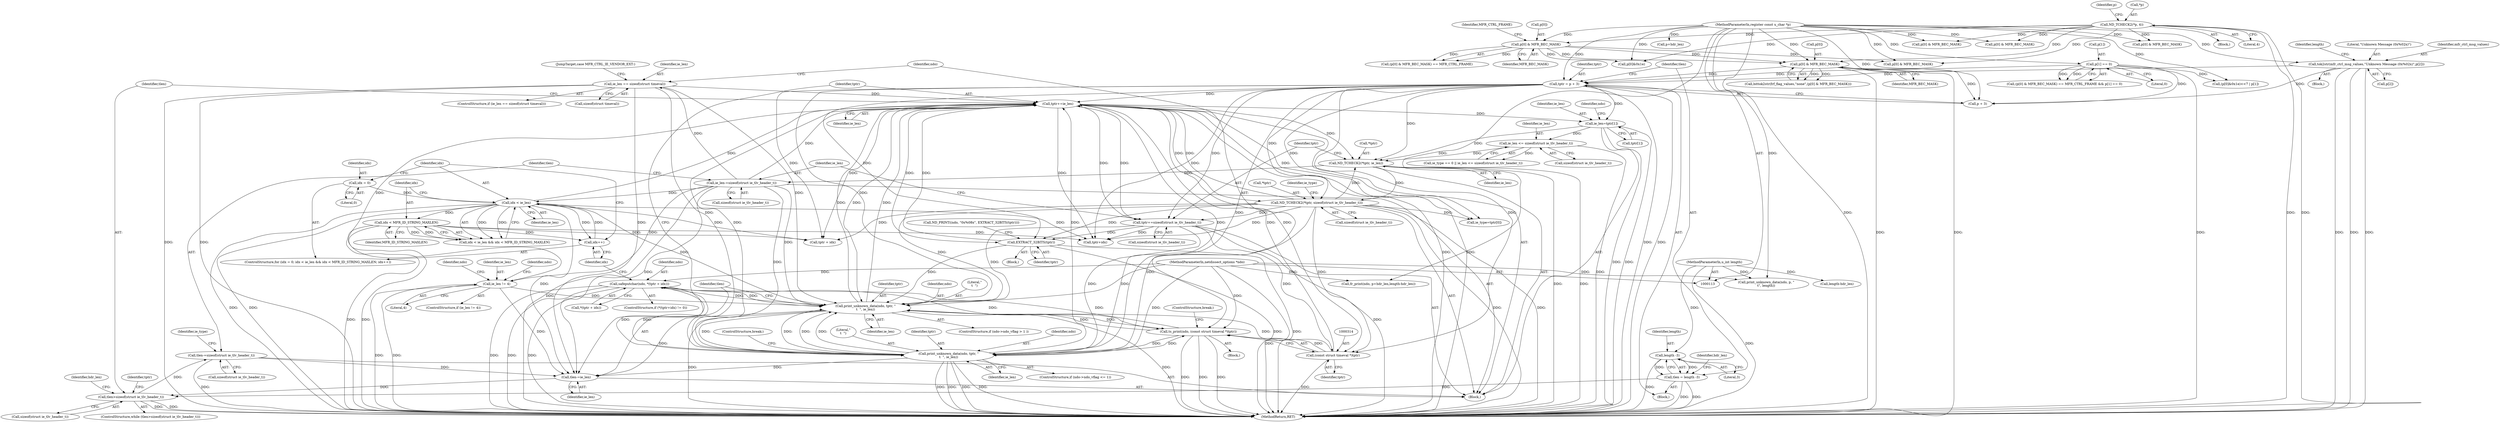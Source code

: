 digraph "0_tcpdump_aa3e54f594385ce7e1e319b0c84999e51192578b@API" {
"1000246" [label="(Call,tlen-=sizeof(struct ie_tlv_header_t))"];
"1000190" [label="(Call,tlen>sizeof(struct ie_tlv_header_t))"];
"1000343" [label="(Call,tlen-=ie_len)"];
"1000306" [label="(Call,ie_len == sizeof(struct timeval))"];
"1000242" [label="(Call,ie_len-=sizeof(struct ie_tlv_header_t))"];
"1000234" [label="(Call,ND_TCHECK2(*tptr, ie_len))"];
"1000195" [label="(Call,ND_TCHECK2(*tptr, sizeof(struct ie_tlv_header_t)))"];
"1000346" [label="(Call,tptr+=ie_len)"];
"1000279" [label="(Call,idx < ie_len)"];
"1000285" [label="(Call,idx++)"];
"1000282" [label="(Call,idx < MFR_ID_STRING_MAXLEN)"];
"1000275" [label="(Call,idx = 0)"];
"1000255" [label="(Call,ie_len != 4)"];
"1000338" [label="(Call,print_unknown_data(ndo, tptr, \"\n\t  \", ie_len))"];
"1000311" [label="(Call,ts_print(ndo, (const struct timeval *)tptr))"];
"1000295" [label="(Call,safeputchar(ndo, *(tptr + idx)))"];
"1000326" [label="(Call,print_unknown_data(ndo, tptr, \"\n\t  \", ie_len))"];
"1000114" [label="(MethodParameterIn,netdissect_options *ndo)"];
"1000238" [label="(Call,tptr+=sizeof(struct ie_tlv_header_t))"];
"1000169" [label="(Call,tptr = p + 3)"];
"1000141" [label="(Call,p[1] == 0)"];
"1000115" [label="(MethodParameterIn,register const u_char *p)"];
"1000156" [label="(Call,p[0] & MFR_BEC_MASK)"];
"1000128" [label="(Call,ND_TCHECK2(*p, 4))"];
"1000135" [label="(Call,p[0] & MFR_BEC_MASK)"];
"1000162" [label="(Call,tok2str(mfr_ctrl_msg_values,\"Unknown Message (0x%02x)\",p[2]))"];
"1000313" [label="(Call,(const struct timeval *)tptr)"];
"1000269" [label="(Call,EXTRACT_32BITS(tptr))"];
"1000205" [label="(Call,ie_len=tptr[1])"];
"1000228" [label="(Call,ie_len <= sizeof(struct ie_tlv_header_t))"];
"1000246" [label="(Call,tlen-=sizeof(struct ie_tlv_header_t))"];
"1000174" [label="(Call,tlen = length -3)"];
"1000176" [label="(Call,length -3)"];
"1000116" [label="(MethodParameterIn,u_int length)"];
"1000189" [label="(ControlStructure,while (tlen>sizeof(struct ie_tlv_header_t)))"];
"1000326" [label="(Call,print_unknown_data(ndo, tptr, \"\n\t  \", ie_len))"];
"1000274" [label="(ControlStructure,for (idx = 0; idx < ie_len && idx < MFR_ID_STRING_MAXLEN; idx++))"];
"1000391" [label="(Call,p[0] & MFR_BEC_MASK)"];
"1000117" [label="(Block,)"];
"1000401" [label="(Call,p+hdr_len)"];
"1000308" [label="(Call,sizeof(struct timeval))"];
"1000243" [label="(Identifier,ie_len)"];
"1000235" [label="(Call,*tptr)"];
"1000340" [label="(Identifier,tptr)"];
"1000114" [label="(MethodParameterIn,netdissect_options *ndo)"];
"1000197" [label="(Identifier,tptr)"];
"1000288" [label="(ControlStructure,if (*(tptr+idx) != 0))"];
"1000298" [label="(Call,tptr + idx)"];
"1000295" [label="(Call,safeputchar(ndo, *(tptr + idx)))"];
"1000286" [label="(Identifier,idx)"];
"1000180" [label="(Identifier,hdr_len)"];
"1000207" [label="(Call,tptr[1])"];
"1000230" [label="(Call,sizeof(struct ie_tlv_header_t))"];
"1000191" [label="(Identifier,tlen)"];
"1000254" [label="(ControlStructure,if (ie_len != 4))"];
"1000137" [label="(Identifier,p)"];
"1000176" [label="(Call,length -3)"];
"1000131" [label="(Literal,4)"];
"1000345" [label="(Identifier,ie_len)"];
"1000128" [label="(Call,ND_TCHECK2(*p, 4))"];
"1000175" [label="(Identifier,tlen)"];
"1000161" [label="(Block,)"];
"1000313" [label="(Call,(const struct timeval *)tptr)"];
"1000134" [label="(Call,(p[0] & MFR_BEC_MASK) == MFR_CTRL_FRAME)"];
"1000330" [label="(Identifier,ie_len)"];
"1000139" [label="(Identifier,MFR_BEC_MASK)"];
"1000162" [label="(Call,tok2str(mfr_ctrl_msg_values,\"Unknown Message (0x%02x)\",p[2]))"];
"1000153" [label="(Call,bittok2str(frf_flag_values,\"none\",(p[0] & MFR_BEC_MASK)))"];
"1000285" [label="(Call,idx++)"];
"1000116" [label="(MethodParameterIn,u_int length)"];
"1000307" [label="(Identifier,ie_len)"];
"1000206" [label="(Identifier,ie_len)"];
"1000277" [label="(Literal,0)"];
"1000136" [label="(Call,p[0])"];
"1000297" [label="(Call,*(tptr + idx))"];
"1000266" [label="(Identifier,ndo)"];
"1000275" [label="(Call,idx = 0)"];
"1000212" [label="(Identifier,ndo)"];
"1000205" [label="(Call,ie_len=tptr[1])"];
"1000174" [label="(Call,tlen = length -3)"];
"1000256" [label="(Identifier,ie_len)"];
"1000311" [label="(Call,ts_print(ndo, (const struct timeval *)tptr))"];
"1000178" [label="(Literal,3)"];
"1000255" [label="(Call,ie_len != 4)"];
"1000346" [label="(Call,tptr+=ie_len)"];
"1000200" [label="(Call,ie_type=tptr[0])"];
"1000246" [label="(Call,tlen-=sizeof(struct ie_tlv_header_t))"];
"1000165" [label="(Call,p[2])"];
"1000238" [label="(Call,tptr+=sizeof(struct ie_tlv_header_t))"];
"1000224" [label="(Call,ie_type == 0 || ie_len <= sizeof(struct ie_tlv_header_t))"];
"1000344" [label="(Identifier,tlen)"];
"1000353" [label="(Call,(p[0]&0x1e)<<7 | p[1])"];
"1000280" [label="(Identifier,idx)"];
"1000201" [label="(Identifier,ie_type)"];
"1000234" [label="(Call,ND_TCHECK2(*tptr, ie_len))"];
"1000329" [label="(Literal,\"\n\t  \")"];
"1000169" [label="(Call,tptr = p + 3)"];
"1000164" [label="(Literal,\"Unknown Message (0x%02x)\")"];
"1000160" [label="(Identifier,MFR_BEC_MASK)"];
"1000438" [label="(MethodReturn,RET)"];
"1000140" [label="(Identifier,MFR_CTRL_FRAME)"];
"1000312" [label="(Identifier,ndo)"];
"1000142" [label="(Call,p[1])"];
"1000279" [label="(Call,idx < ie_len)"];
"1000355" [label="(Call,p[0]&0x1e)"];
"1000244" [label="(Call,sizeof(struct ie_tlv_header_t))"];
"1000332" [label="(ControlStructure,if (ndo->ndo_vflag > 1 ))"];
"1000315" [label="(Identifier,tptr)"];
"1000237" [label="(Identifier,ie_len)"];
"1000264" [label="(Call,ND_PRINT((ndo, \"0x%08x\", EXTRACT_32BITS(tptr))))"];
"1000115" [label="(MethodParameterIn,register const u_char *p)"];
"1000270" [label="(Identifier,tptr)"];
"1000240" [label="(Call,sizeof(struct ie_tlv_header_t))"];
"1000133" [label="(Call,(p[0] & MFR_BEC_MASK) == MFR_CTRL_FRAME && p[1] == 0)"];
"1000141" [label="(Call,p[1] == 0)"];
"1000276" [label="(Identifier,idx)"];
"1000328" [label="(Identifier,tptr)"];
"1000129" [label="(Call,*p)"];
"1000190" [label="(Call,tlen>sizeof(struct ie_tlv_header_t))"];
"1000342" [label="(Identifier,ie_len)"];
"1000320" [label="(ControlStructure,if (ndo->ndo_vflag <= 1))"];
"1000156" [label="(Call,p[0] & MFR_BEC_MASK)"];
"1000257" [label="(Literal,4)"];
"1000419" [label="(Call,p[0] & MFR_BEC_MASK)"];
"1000198" [label="(Call,sizeof(struct ie_tlv_header_t))"];
"1000239" [label="(Identifier,tptr)"];
"1000192" [label="(Call,sizeof(struct ie_tlv_header_t))"];
"1000310" [label="(Block,)"];
"1000195" [label="(Call,ND_TCHECK2(*tptr, sizeof(struct ie_tlv_header_t)))"];
"1000348" [label="(Identifier,ie_len)"];
"1000317" [label="(JumpTarget,case MFR_CTRL_IE_VENDOR_EXT:)"];
"1000177" [label="(Identifier,length)"];
"1000296" [label="(Identifier,ndo)"];
"1000316" [label="(ControlStructure,break;)"];
"1000171" [label="(Call,p + 3)"];
"1000248" [label="(Call,sizeof(struct ie_tlv_header_t))"];
"1000338" [label="(Call,print_unknown_data(ndo, tptr, \"\n\t  \", ie_len))"];
"1000146" [label="(Block,)"];
"1000399" [label="(Call,fr_print(ndo, p+hdr_len,length-hdr_len))"];
"1000305" [label="(ControlStructure,if (ie_len == sizeof(struct timeval)))"];
"1000327" [label="(Identifier,ndo)"];
"1000343" [label="(Call,tlen-=ie_len)"];
"1000247" [label="(Identifier,tlen)"];
"1000283" [label="(Identifier,idx)"];
"1000170" [label="(Identifier,tptr)"];
"1000145" [label="(Literal,0)"];
"1000291" [label="(Call,tptr+idx)"];
"1000163" [label="(Identifier,mfr_ctrl_msg_values)"];
"1000267" [label="(Block,)"];
"1000242" [label="(Call,ie_len-=sizeof(struct ie_tlv_header_t))"];
"1000347" [label="(Identifier,tptr)"];
"1000278" [label="(Call,idx < ie_len && idx < MFR_ID_STRING_MAXLEN)"];
"1000157" [label="(Call,p[0])"];
"1000251" [label="(Identifier,ie_type)"];
"1000194" [label="(Block,)"];
"1000196" [label="(Call,*tptr)"];
"1000284" [label="(Identifier,MFR_ID_STRING_MAXLEN)"];
"1000135" [label="(Call,p[0] & MFR_BEC_MASK)"];
"1000424" [label="(Call,print_unknown_data(ndo, p, \"\n\t\", length))"];
"1000168" [label="(Identifier,length)"];
"1000281" [label="(Identifier,ie_len)"];
"1000306" [label="(Call,ie_len == sizeof(struct timeval))"];
"1000269" [label="(Call,EXTRACT_32BITS(tptr))"];
"1000367" [label="(Call,p[0] & MFR_BEC_MASK)"];
"1000282" [label="(Call,idx < MFR_ID_STRING_MAXLEN)"];
"1000339" [label="(Identifier,ndo)"];
"1000350" [label="(Identifier,hdr_len)"];
"1000228" [label="(Call,ie_len <= sizeof(struct ie_tlv_header_t))"];
"1000261" [label="(Identifier,ndo)"];
"1000341" [label="(Literal,\"\n\t  \")"];
"1000404" [label="(Call,length-hdr_len)"];
"1000331" [label="(ControlStructure,break;)"];
"1000229" [label="(Identifier,ie_len)"];
"1000374" [label="(Call,p[0] & MFR_BEC_MASK)"];
"1000246" -> "1000194"  [label="AST: "];
"1000246" -> "1000248"  [label="CFG: "];
"1000247" -> "1000246"  [label="AST: "];
"1000248" -> "1000246"  [label="AST: "];
"1000251" -> "1000246"  [label="CFG: "];
"1000246" -> "1000438"  [label="DDG: "];
"1000190" -> "1000246"  [label="DDG: "];
"1000246" -> "1000343"  [label="DDG: "];
"1000190" -> "1000189"  [label="AST: "];
"1000190" -> "1000192"  [label="CFG: "];
"1000191" -> "1000190"  [label="AST: "];
"1000192" -> "1000190"  [label="AST: "];
"1000197" -> "1000190"  [label="CFG: "];
"1000350" -> "1000190"  [label="CFG: "];
"1000190" -> "1000438"  [label="DDG: "];
"1000190" -> "1000438"  [label="DDG: "];
"1000343" -> "1000190"  [label="DDG: "];
"1000174" -> "1000190"  [label="DDG: "];
"1000343" -> "1000194"  [label="AST: "];
"1000343" -> "1000345"  [label="CFG: "];
"1000344" -> "1000343"  [label="AST: "];
"1000345" -> "1000343"  [label="AST: "];
"1000347" -> "1000343"  [label="CFG: "];
"1000306" -> "1000343"  [label="DDG: "];
"1000279" -> "1000343"  [label="DDG: "];
"1000255" -> "1000343"  [label="DDG: "];
"1000242" -> "1000343"  [label="DDG: "];
"1000338" -> "1000343"  [label="DDG: "];
"1000326" -> "1000343"  [label="DDG: "];
"1000306" -> "1000305"  [label="AST: "];
"1000306" -> "1000308"  [label="CFG: "];
"1000307" -> "1000306"  [label="AST: "];
"1000308" -> "1000306"  [label="AST: "];
"1000312" -> "1000306"  [label="CFG: "];
"1000317" -> "1000306"  [label="CFG: "];
"1000306" -> "1000438"  [label="DDG: "];
"1000306" -> "1000438"  [label="DDG: "];
"1000242" -> "1000306"  [label="DDG: "];
"1000306" -> "1000326"  [label="DDG: "];
"1000306" -> "1000338"  [label="DDG: "];
"1000306" -> "1000346"  [label="DDG: "];
"1000242" -> "1000194"  [label="AST: "];
"1000242" -> "1000244"  [label="CFG: "];
"1000243" -> "1000242"  [label="AST: "];
"1000244" -> "1000242"  [label="AST: "];
"1000247" -> "1000242"  [label="CFG: "];
"1000242" -> "1000438"  [label="DDG: "];
"1000234" -> "1000242"  [label="DDG: "];
"1000242" -> "1000255"  [label="DDG: "];
"1000242" -> "1000279"  [label="DDG: "];
"1000242" -> "1000326"  [label="DDG: "];
"1000242" -> "1000338"  [label="DDG: "];
"1000242" -> "1000346"  [label="DDG: "];
"1000234" -> "1000194"  [label="AST: "];
"1000234" -> "1000237"  [label="CFG: "];
"1000235" -> "1000234"  [label="AST: "];
"1000237" -> "1000234"  [label="AST: "];
"1000239" -> "1000234"  [label="CFG: "];
"1000234" -> "1000438"  [label="DDG: "];
"1000234" -> "1000438"  [label="DDG: "];
"1000234" -> "1000195"  [label="DDG: "];
"1000195" -> "1000234"  [label="DDG: "];
"1000346" -> "1000234"  [label="DDG: "];
"1000169" -> "1000234"  [label="DDG: "];
"1000205" -> "1000234"  [label="DDG: "];
"1000228" -> "1000234"  [label="DDG: "];
"1000195" -> "1000194"  [label="AST: "];
"1000195" -> "1000198"  [label="CFG: "];
"1000196" -> "1000195"  [label="AST: "];
"1000198" -> "1000195"  [label="AST: "];
"1000201" -> "1000195"  [label="CFG: "];
"1000195" -> "1000438"  [label="DDG: "];
"1000195" -> "1000438"  [label="DDG: "];
"1000346" -> "1000195"  [label="DDG: "];
"1000169" -> "1000195"  [label="DDG: "];
"1000195" -> "1000200"  [label="DDG: "];
"1000195" -> "1000238"  [label="DDG: "];
"1000195" -> "1000269"  [label="DDG: "];
"1000195" -> "1000291"  [label="DDG: "];
"1000195" -> "1000298"  [label="DDG: "];
"1000195" -> "1000313"  [label="DDG: "];
"1000195" -> "1000326"  [label="DDG: "];
"1000195" -> "1000338"  [label="DDG: "];
"1000195" -> "1000346"  [label="DDG: "];
"1000346" -> "1000194"  [label="AST: "];
"1000346" -> "1000348"  [label="CFG: "];
"1000347" -> "1000346"  [label="AST: "];
"1000348" -> "1000346"  [label="AST: "];
"1000191" -> "1000346"  [label="CFG: "];
"1000346" -> "1000438"  [label="DDG: "];
"1000346" -> "1000438"  [label="DDG: "];
"1000346" -> "1000200"  [label="DDG: "];
"1000346" -> "1000205"  [label="DDG: "];
"1000346" -> "1000238"  [label="DDG: "];
"1000346" -> "1000269"  [label="DDG: "];
"1000346" -> "1000291"  [label="DDG: "];
"1000346" -> "1000298"  [label="DDG: "];
"1000346" -> "1000313"  [label="DDG: "];
"1000346" -> "1000326"  [label="DDG: "];
"1000346" -> "1000338"  [label="DDG: "];
"1000279" -> "1000346"  [label="DDG: "];
"1000255" -> "1000346"  [label="DDG: "];
"1000338" -> "1000346"  [label="DDG: "];
"1000338" -> "1000346"  [label="DDG: "];
"1000326" -> "1000346"  [label="DDG: "];
"1000326" -> "1000346"  [label="DDG: "];
"1000238" -> "1000346"  [label="DDG: "];
"1000269" -> "1000346"  [label="DDG: "];
"1000313" -> "1000346"  [label="DDG: "];
"1000169" -> "1000346"  [label="DDG: "];
"1000279" -> "1000278"  [label="AST: "];
"1000279" -> "1000281"  [label="CFG: "];
"1000280" -> "1000279"  [label="AST: "];
"1000281" -> "1000279"  [label="AST: "];
"1000283" -> "1000279"  [label="CFG: "];
"1000278" -> "1000279"  [label="CFG: "];
"1000279" -> "1000438"  [label="DDG: "];
"1000279" -> "1000438"  [label="DDG: "];
"1000279" -> "1000278"  [label="DDG: "];
"1000279" -> "1000278"  [label="DDG: "];
"1000285" -> "1000279"  [label="DDG: "];
"1000275" -> "1000279"  [label="DDG: "];
"1000279" -> "1000282"  [label="DDG: "];
"1000279" -> "1000285"  [label="DDG: "];
"1000279" -> "1000291"  [label="DDG: "];
"1000279" -> "1000298"  [label="DDG: "];
"1000279" -> "1000338"  [label="DDG: "];
"1000285" -> "1000274"  [label="AST: "];
"1000285" -> "1000286"  [label="CFG: "];
"1000286" -> "1000285"  [label="AST: "];
"1000280" -> "1000285"  [label="CFG: "];
"1000282" -> "1000285"  [label="DDG: "];
"1000282" -> "1000278"  [label="AST: "];
"1000282" -> "1000284"  [label="CFG: "];
"1000283" -> "1000282"  [label="AST: "];
"1000284" -> "1000282"  [label="AST: "];
"1000278" -> "1000282"  [label="CFG: "];
"1000282" -> "1000438"  [label="DDG: "];
"1000282" -> "1000438"  [label="DDG: "];
"1000282" -> "1000278"  [label="DDG: "];
"1000282" -> "1000278"  [label="DDG: "];
"1000282" -> "1000291"  [label="DDG: "];
"1000282" -> "1000298"  [label="DDG: "];
"1000275" -> "1000274"  [label="AST: "];
"1000275" -> "1000277"  [label="CFG: "];
"1000276" -> "1000275"  [label="AST: "];
"1000277" -> "1000275"  [label="AST: "];
"1000280" -> "1000275"  [label="CFG: "];
"1000255" -> "1000254"  [label="AST: "];
"1000255" -> "1000257"  [label="CFG: "];
"1000256" -> "1000255"  [label="AST: "];
"1000257" -> "1000255"  [label="AST: "];
"1000261" -> "1000255"  [label="CFG: "];
"1000266" -> "1000255"  [label="CFG: "];
"1000255" -> "1000438"  [label="DDG: "];
"1000255" -> "1000438"  [label="DDG: "];
"1000255" -> "1000338"  [label="DDG: "];
"1000338" -> "1000332"  [label="AST: "];
"1000338" -> "1000342"  [label="CFG: "];
"1000339" -> "1000338"  [label="AST: "];
"1000340" -> "1000338"  [label="AST: "];
"1000341" -> "1000338"  [label="AST: "];
"1000342" -> "1000338"  [label="AST: "];
"1000344" -> "1000338"  [label="CFG: "];
"1000338" -> "1000438"  [label="DDG: "];
"1000338" -> "1000438"  [label="DDG: "];
"1000338" -> "1000295"  [label="DDG: "];
"1000338" -> "1000311"  [label="DDG: "];
"1000338" -> "1000326"  [label="DDG: "];
"1000311" -> "1000338"  [label="DDG: "];
"1000295" -> "1000338"  [label="DDG: "];
"1000326" -> "1000338"  [label="DDG: "];
"1000326" -> "1000338"  [label="DDG: "];
"1000326" -> "1000338"  [label="DDG: "];
"1000114" -> "1000338"  [label="DDG: "];
"1000238" -> "1000338"  [label="DDG: "];
"1000269" -> "1000338"  [label="DDG: "];
"1000313" -> "1000338"  [label="DDG: "];
"1000169" -> "1000338"  [label="DDG: "];
"1000311" -> "1000310"  [label="AST: "];
"1000311" -> "1000313"  [label="CFG: "];
"1000312" -> "1000311"  [label="AST: "];
"1000313" -> "1000311"  [label="AST: "];
"1000316" -> "1000311"  [label="CFG: "];
"1000311" -> "1000438"  [label="DDG: "];
"1000311" -> "1000438"  [label="DDG: "];
"1000311" -> "1000438"  [label="DDG: "];
"1000311" -> "1000295"  [label="DDG: "];
"1000295" -> "1000311"  [label="DDG: "];
"1000326" -> "1000311"  [label="DDG: "];
"1000114" -> "1000311"  [label="DDG: "];
"1000313" -> "1000311"  [label="DDG: "];
"1000311" -> "1000326"  [label="DDG: "];
"1000295" -> "1000288"  [label="AST: "];
"1000295" -> "1000297"  [label="CFG: "];
"1000296" -> "1000295"  [label="AST: "];
"1000297" -> "1000295"  [label="AST: "];
"1000286" -> "1000295"  [label="CFG: "];
"1000295" -> "1000438"  [label="DDG: "];
"1000295" -> "1000438"  [label="DDG: "];
"1000295" -> "1000438"  [label="DDG: "];
"1000326" -> "1000295"  [label="DDG: "];
"1000114" -> "1000295"  [label="DDG: "];
"1000295" -> "1000326"  [label="DDG: "];
"1000326" -> "1000320"  [label="AST: "];
"1000326" -> "1000330"  [label="CFG: "];
"1000327" -> "1000326"  [label="AST: "];
"1000328" -> "1000326"  [label="AST: "];
"1000329" -> "1000326"  [label="AST: "];
"1000330" -> "1000326"  [label="AST: "];
"1000331" -> "1000326"  [label="CFG: "];
"1000326" -> "1000438"  [label="DDG: "];
"1000326" -> "1000438"  [label="DDG: "];
"1000326" -> "1000438"  [label="DDG: "];
"1000326" -> "1000438"  [label="DDG: "];
"1000114" -> "1000326"  [label="DDG: "];
"1000238" -> "1000326"  [label="DDG: "];
"1000169" -> "1000326"  [label="DDG: "];
"1000114" -> "1000113"  [label="AST: "];
"1000114" -> "1000438"  [label="DDG: "];
"1000114" -> "1000399"  [label="DDG: "];
"1000114" -> "1000424"  [label="DDG: "];
"1000238" -> "1000194"  [label="AST: "];
"1000238" -> "1000240"  [label="CFG: "];
"1000239" -> "1000238"  [label="AST: "];
"1000240" -> "1000238"  [label="AST: "];
"1000243" -> "1000238"  [label="CFG: "];
"1000238" -> "1000438"  [label="DDG: "];
"1000169" -> "1000238"  [label="DDG: "];
"1000238" -> "1000269"  [label="DDG: "];
"1000238" -> "1000291"  [label="DDG: "];
"1000238" -> "1000313"  [label="DDG: "];
"1000169" -> "1000146"  [label="AST: "];
"1000169" -> "1000171"  [label="CFG: "];
"1000170" -> "1000169"  [label="AST: "];
"1000171" -> "1000169"  [label="AST: "];
"1000175" -> "1000169"  [label="CFG: "];
"1000169" -> "1000438"  [label="DDG: "];
"1000169" -> "1000438"  [label="DDG: "];
"1000141" -> "1000169"  [label="DDG: "];
"1000156" -> "1000169"  [label="DDG: "];
"1000162" -> "1000169"  [label="DDG: "];
"1000115" -> "1000169"  [label="DDG: "];
"1000169" -> "1000200"  [label="DDG: "];
"1000169" -> "1000205"  [label="DDG: "];
"1000169" -> "1000269"  [label="DDG: "];
"1000169" -> "1000291"  [label="DDG: "];
"1000169" -> "1000298"  [label="DDG: "];
"1000169" -> "1000313"  [label="DDG: "];
"1000141" -> "1000133"  [label="AST: "];
"1000141" -> "1000145"  [label="CFG: "];
"1000142" -> "1000141"  [label="AST: "];
"1000145" -> "1000141"  [label="AST: "];
"1000133" -> "1000141"  [label="CFG: "];
"1000141" -> "1000438"  [label="DDG: "];
"1000141" -> "1000133"  [label="DDG: "];
"1000141" -> "1000133"  [label="DDG: "];
"1000115" -> "1000141"  [label="DDG: "];
"1000141" -> "1000171"  [label="DDG: "];
"1000141" -> "1000353"  [label="DDG: "];
"1000115" -> "1000113"  [label="AST: "];
"1000115" -> "1000438"  [label="DDG: "];
"1000115" -> "1000135"  [label="DDG: "];
"1000115" -> "1000156"  [label="DDG: "];
"1000115" -> "1000162"  [label="DDG: "];
"1000115" -> "1000171"  [label="DDG: "];
"1000115" -> "1000355"  [label="DDG: "];
"1000115" -> "1000353"  [label="DDG: "];
"1000115" -> "1000367"  [label="DDG: "];
"1000115" -> "1000374"  [label="DDG: "];
"1000115" -> "1000391"  [label="DDG: "];
"1000115" -> "1000399"  [label="DDG: "];
"1000115" -> "1000401"  [label="DDG: "];
"1000115" -> "1000419"  [label="DDG: "];
"1000115" -> "1000424"  [label="DDG: "];
"1000156" -> "1000153"  [label="AST: "];
"1000156" -> "1000160"  [label="CFG: "];
"1000157" -> "1000156"  [label="AST: "];
"1000160" -> "1000156"  [label="AST: "];
"1000153" -> "1000156"  [label="CFG: "];
"1000156" -> "1000438"  [label="DDG: "];
"1000156" -> "1000438"  [label="DDG: "];
"1000156" -> "1000153"  [label="DDG: "];
"1000156" -> "1000153"  [label="DDG: "];
"1000128" -> "1000156"  [label="DDG: "];
"1000135" -> "1000156"  [label="DDG: "];
"1000135" -> "1000156"  [label="DDG: "];
"1000156" -> "1000171"  [label="DDG: "];
"1000128" -> "1000117"  [label="AST: "];
"1000128" -> "1000131"  [label="CFG: "];
"1000129" -> "1000128"  [label="AST: "];
"1000131" -> "1000128"  [label="AST: "];
"1000137" -> "1000128"  [label="CFG: "];
"1000128" -> "1000438"  [label="DDG: "];
"1000128" -> "1000438"  [label="DDG: "];
"1000128" -> "1000135"  [label="DDG: "];
"1000128" -> "1000355"  [label="DDG: "];
"1000128" -> "1000367"  [label="DDG: "];
"1000128" -> "1000374"  [label="DDG: "];
"1000128" -> "1000391"  [label="DDG: "];
"1000128" -> "1000419"  [label="DDG: "];
"1000135" -> "1000134"  [label="AST: "];
"1000135" -> "1000139"  [label="CFG: "];
"1000136" -> "1000135"  [label="AST: "];
"1000139" -> "1000135"  [label="AST: "];
"1000140" -> "1000135"  [label="CFG: "];
"1000135" -> "1000134"  [label="DDG: "];
"1000135" -> "1000134"  [label="DDG: "];
"1000135" -> "1000355"  [label="DDG: "];
"1000135" -> "1000367"  [label="DDG: "];
"1000162" -> "1000161"  [label="AST: "];
"1000162" -> "1000165"  [label="CFG: "];
"1000163" -> "1000162"  [label="AST: "];
"1000164" -> "1000162"  [label="AST: "];
"1000165" -> "1000162"  [label="AST: "];
"1000168" -> "1000162"  [label="CFG: "];
"1000162" -> "1000438"  [label="DDG: "];
"1000162" -> "1000438"  [label="DDG: "];
"1000162" -> "1000438"  [label="DDG: "];
"1000162" -> "1000171"  [label="DDG: "];
"1000313" -> "1000315"  [label="CFG: "];
"1000314" -> "1000313"  [label="AST: "];
"1000315" -> "1000313"  [label="AST: "];
"1000313" -> "1000438"  [label="DDG: "];
"1000269" -> "1000267"  [label="AST: "];
"1000269" -> "1000270"  [label="CFG: "];
"1000270" -> "1000269"  [label="AST: "];
"1000264" -> "1000269"  [label="CFG: "];
"1000269" -> "1000438"  [label="DDG: "];
"1000269" -> "1000438"  [label="DDG: "];
"1000205" -> "1000194"  [label="AST: "];
"1000205" -> "1000207"  [label="CFG: "];
"1000206" -> "1000205"  [label="AST: "];
"1000207" -> "1000205"  [label="AST: "];
"1000212" -> "1000205"  [label="CFG: "];
"1000205" -> "1000438"  [label="DDG: "];
"1000205" -> "1000438"  [label="DDG: "];
"1000205" -> "1000228"  [label="DDG: "];
"1000228" -> "1000224"  [label="AST: "];
"1000228" -> "1000230"  [label="CFG: "];
"1000229" -> "1000228"  [label="AST: "];
"1000230" -> "1000228"  [label="AST: "];
"1000224" -> "1000228"  [label="CFG: "];
"1000228" -> "1000438"  [label="DDG: "];
"1000228" -> "1000224"  [label="DDG: "];
"1000174" -> "1000146"  [label="AST: "];
"1000174" -> "1000176"  [label="CFG: "];
"1000175" -> "1000174"  [label="AST: "];
"1000176" -> "1000174"  [label="AST: "];
"1000180" -> "1000174"  [label="CFG: "];
"1000174" -> "1000438"  [label="DDG: "];
"1000174" -> "1000438"  [label="DDG: "];
"1000176" -> "1000174"  [label="DDG: "];
"1000176" -> "1000174"  [label="DDG: "];
"1000176" -> "1000178"  [label="CFG: "];
"1000177" -> "1000176"  [label="AST: "];
"1000178" -> "1000176"  [label="AST: "];
"1000176" -> "1000438"  [label="DDG: "];
"1000116" -> "1000176"  [label="DDG: "];
"1000116" -> "1000113"  [label="AST: "];
"1000116" -> "1000438"  [label="DDG: "];
"1000116" -> "1000404"  [label="DDG: "];
"1000116" -> "1000424"  [label="DDG: "];
}
